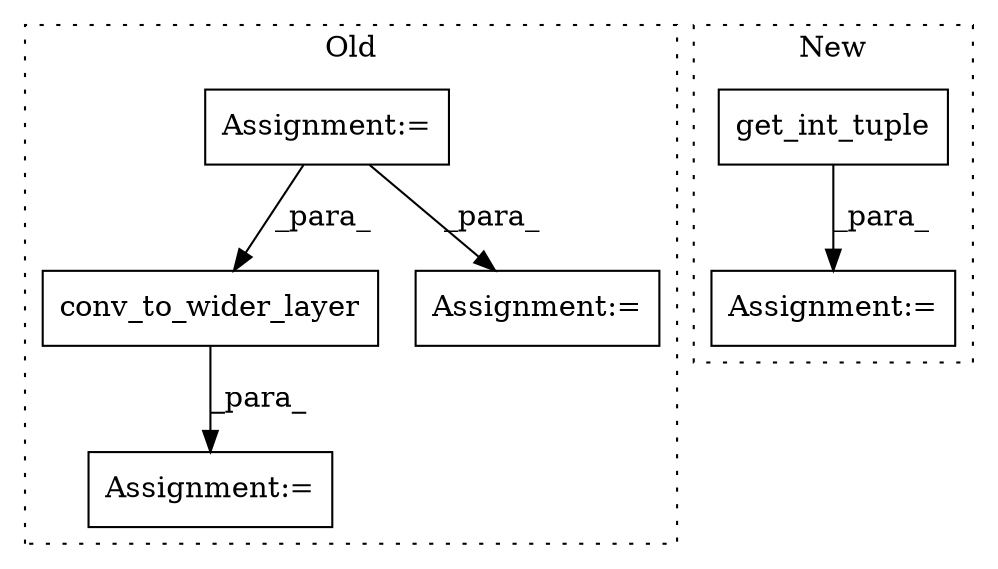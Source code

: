 digraph G {
subgraph cluster0 {
1 [label="conv_to_wider_layer" a="32" s="2958,2983" l="20,1" shape="box"];
4 [label="Assignment:=" a="7" s="2956" l="2" shape="box"];
5 [label="Assignment:=" a="7" s="2762" l="1" shape="box"];
6 [label="Assignment:=" a="7" s="2820" l="1" shape="box"];
label = "Old";
style="dotted";
}
subgraph cluster1 {
2 [label="get_int_tuple" a="32" s="3069,3123" l="14,1" shape="box"];
3 [label="Assignment:=" a="7" s="3299" l="1" shape="box"];
label = "New";
style="dotted";
}
1 -> 4 [label="_para_"];
2 -> 3 [label="_para_"];
5 -> 6 [label="_para_"];
5 -> 1 [label="_para_"];
}